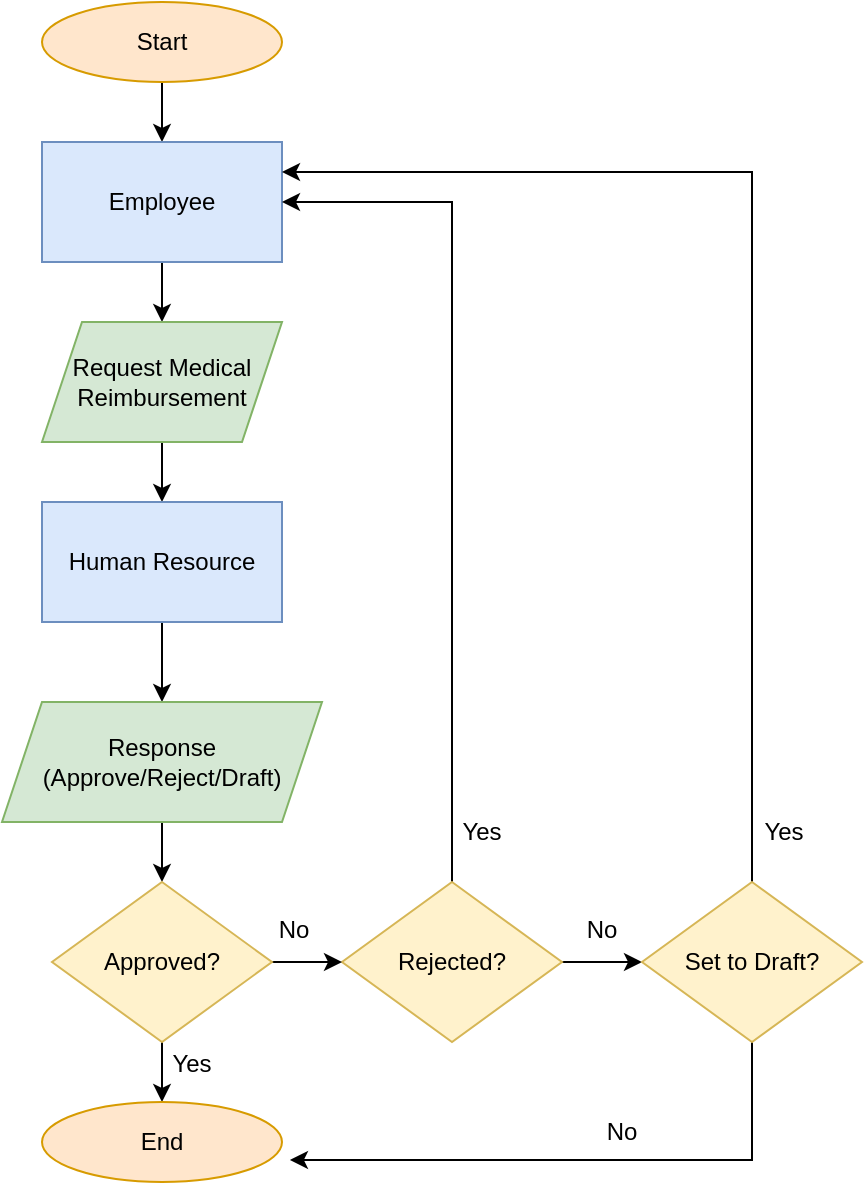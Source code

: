 <mxfile version="20.8.13" type="github">
  <diagram name="Page-1" id="AiJfupJxOVyc33xp20VV">
    <mxGraphModel dx="794" dy="405" grid="1" gridSize="10" guides="1" tooltips="1" connect="1" arrows="1" fold="1" page="1" pageScale="1" pageWidth="850" pageHeight="1100" math="0" shadow="0">
      <root>
        <mxCell id="0" />
        <mxCell id="1" parent="0" />
        <mxCell id="SpJxWxyXYCM10lWLeVnH-6" style="edgeStyle=orthogonalEdgeStyle;rounded=0;orthogonalLoop=1;jettySize=auto;html=1;entryX=0.5;entryY=0;entryDx=0;entryDy=0;" edge="1" parent="1" source="SpJxWxyXYCM10lWLeVnH-1" target="SpJxWxyXYCM10lWLeVnH-2">
          <mxGeometry relative="1" as="geometry" />
        </mxCell>
        <mxCell id="SpJxWxyXYCM10lWLeVnH-1" value="Start" style="ellipse;whiteSpace=wrap;html=1;fillColor=#ffe6cc;strokeColor=#d79b00;" vertex="1" parent="1">
          <mxGeometry x="350" y="200" width="120" height="40" as="geometry" />
        </mxCell>
        <mxCell id="SpJxWxyXYCM10lWLeVnH-7" value="" style="edgeStyle=orthogonalEdgeStyle;rounded=0;orthogonalLoop=1;jettySize=auto;html=1;" edge="1" parent="1" source="SpJxWxyXYCM10lWLeVnH-2" target="SpJxWxyXYCM10lWLeVnH-3">
          <mxGeometry relative="1" as="geometry" />
        </mxCell>
        <mxCell id="SpJxWxyXYCM10lWLeVnH-2" value="Employee" style="whiteSpace=wrap;html=1;fillColor=#dae8fc;strokeColor=#6c8ebf;" vertex="1" parent="1">
          <mxGeometry x="350" y="270" width="120" height="60" as="geometry" />
        </mxCell>
        <mxCell id="SpJxWxyXYCM10lWLeVnH-8" value="" style="edgeStyle=orthogonalEdgeStyle;rounded=0;orthogonalLoop=1;jettySize=auto;html=1;" edge="1" parent="1" source="SpJxWxyXYCM10lWLeVnH-3" target="SpJxWxyXYCM10lWLeVnH-4">
          <mxGeometry relative="1" as="geometry" />
        </mxCell>
        <mxCell id="SpJxWxyXYCM10lWLeVnH-3" value="Request Medical Reimbursement" style="shape=parallelogram;perimeter=parallelogramPerimeter;whiteSpace=wrap;html=1;fixedSize=1;fillColor=#d5e8d4;strokeColor=#82b366;" vertex="1" parent="1">
          <mxGeometry x="350" y="360" width="120" height="60" as="geometry" />
        </mxCell>
        <mxCell id="SpJxWxyXYCM10lWLeVnH-9" value="" style="edgeStyle=orthogonalEdgeStyle;rounded=0;orthogonalLoop=1;jettySize=auto;html=1;" edge="1" parent="1" source="SpJxWxyXYCM10lWLeVnH-4" target="SpJxWxyXYCM10lWLeVnH-5">
          <mxGeometry relative="1" as="geometry" />
        </mxCell>
        <mxCell id="SpJxWxyXYCM10lWLeVnH-4" value="Human Resource" style="whiteSpace=wrap;html=1;fillColor=#dae8fc;strokeColor=#6c8ebf;" vertex="1" parent="1">
          <mxGeometry x="350" y="450" width="120" height="60" as="geometry" />
        </mxCell>
        <mxCell id="SpJxWxyXYCM10lWLeVnH-14" value="" style="edgeStyle=orthogonalEdgeStyle;rounded=0;orthogonalLoop=1;jettySize=auto;html=1;" edge="1" parent="1" source="SpJxWxyXYCM10lWLeVnH-5" target="SpJxWxyXYCM10lWLeVnH-13">
          <mxGeometry relative="1" as="geometry" />
        </mxCell>
        <mxCell id="SpJxWxyXYCM10lWLeVnH-5" value="Response (Approve/Reject/Draft)" style="shape=parallelogram;perimeter=parallelogramPerimeter;whiteSpace=wrap;html=1;fixedSize=1;fillColor=#d5e8d4;strokeColor=#82b366;" vertex="1" parent="1">
          <mxGeometry x="330" y="550" width="160" height="60" as="geometry" />
        </mxCell>
        <mxCell id="SpJxWxyXYCM10lWLeVnH-19" style="edgeStyle=orthogonalEdgeStyle;rounded=0;orthogonalLoop=1;jettySize=auto;html=1;" edge="1" parent="1" source="SpJxWxyXYCM10lWLeVnH-11" target="SpJxWxyXYCM10lWLeVnH-2">
          <mxGeometry relative="1" as="geometry">
            <mxPoint x="580" y="310" as="targetPoint" />
            <Array as="points">
              <mxPoint x="555" y="300" />
            </Array>
          </mxGeometry>
        </mxCell>
        <mxCell id="SpJxWxyXYCM10lWLeVnH-20" value="" style="edgeStyle=orthogonalEdgeStyle;rounded=0;orthogonalLoop=1;jettySize=auto;html=1;" edge="1" parent="1" source="SpJxWxyXYCM10lWLeVnH-11" target="SpJxWxyXYCM10lWLeVnH-12">
          <mxGeometry relative="1" as="geometry" />
        </mxCell>
        <mxCell id="SpJxWxyXYCM10lWLeVnH-11" value="Rejected?" style="rhombus;whiteSpace=wrap;html=1;fillColor=#fff2cc;strokeColor=#d6b656;" vertex="1" parent="1">
          <mxGeometry x="500" y="640" width="110" height="80" as="geometry" />
        </mxCell>
        <mxCell id="SpJxWxyXYCM10lWLeVnH-21" style="edgeStyle=orthogonalEdgeStyle;rounded=0;orthogonalLoop=1;jettySize=auto;html=1;entryX=1;entryY=0.25;entryDx=0;entryDy=0;" edge="1" parent="1" source="SpJxWxyXYCM10lWLeVnH-12" target="SpJxWxyXYCM10lWLeVnH-2">
          <mxGeometry relative="1" as="geometry">
            <Array as="points">
              <mxPoint x="705" y="285" />
            </Array>
          </mxGeometry>
        </mxCell>
        <mxCell id="SpJxWxyXYCM10lWLeVnH-32" style="edgeStyle=orthogonalEdgeStyle;rounded=0;orthogonalLoop=1;jettySize=auto;html=1;entryX=1.033;entryY=0.725;entryDx=0;entryDy=0;entryPerimeter=0;" edge="1" parent="1" source="SpJxWxyXYCM10lWLeVnH-12" target="SpJxWxyXYCM10lWLeVnH-16">
          <mxGeometry relative="1" as="geometry">
            <Array as="points">
              <mxPoint x="705" y="779" />
            </Array>
          </mxGeometry>
        </mxCell>
        <mxCell id="SpJxWxyXYCM10lWLeVnH-12" value="Set to Draft?" style="rhombus;whiteSpace=wrap;html=1;fillColor=#fff2cc;strokeColor=#d6b656;" vertex="1" parent="1">
          <mxGeometry x="650" y="640" width="110" height="80" as="geometry" />
        </mxCell>
        <mxCell id="SpJxWxyXYCM10lWLeVnH-17" value="" style="edgeStyle=orthogonalEdgeStyle;rounded=0;orthogonalLoop=1;jettySize=auto;html=1;" edge="1" parent="1" source="SpJxWxyXYCM10lWLeVnH-13" target="SpJxWxyXYCM10lWLeVnH-16">
          <mxGeometry relative="1" as="geometry" />
        </mxCell>
        <mxCell id="SpJxWxyXYCM10lWLeVnH-18" value="" style="edgeStyle=orthogonalEdgeStyle;rounded=0;orthogonalLoop=1;jettySize=auto;html=1;" edge="1" parent="1" source="SpJxWxyXYCM10lWLeVnH-13" target="SpJxWxyXYCM10lWLeVnH-11">
          <mxGeometry relative="1" as="geometry" />
        </mxCell>
        <mxCell id="SpJxWxyXYCM10lWLeVnH-13" value="Approved?" style="rhombus;whiteSpace=wrap;html=1;fillColor=#fff2cc;strokeColor=#d6b656;" vertex="1" parent="1">
          <mxGeometry x="355" y="640" width="110" height="80" as="geometry" />
        </mxCell>
        <mxCell id="SpJxWxyXYCM10lWLeVnH-16" value="End" style="ellipse;whiteSpace=wrap;html=1;fillColor=#ffe6cc;strokeColor=#d79b00;" vertex="1" parent="1">
          <mxGeometry x="350" y="750" width="120" height="40" as="geometry" />
        </mxCell>
        <mxCell id="SpJxWxyXYCM10lWLeVnH-22" value="No" style="text;html=1;strokeColor=none;fillColor=none;align=center;verticalAlign=middle;whiteSpace=wrap;rounded=0;" vertex="1" parent="1">
          <mxGeometry x="446" y="649" width="60" height="30" as="geometry" />
        </mxCell>
        <mxCell id="SpJxWxyXYCM10lWLeVnH-26" value="No" style="text;html=1;strokeColor=none;fillColor=none;align=center;verticalAlign=middle;whiteSpace=wrap;rounded=0;" vertex="1" parent="1">
          <mxGeometry x="600" y="649" width="60" height="30" as="geometry" />
        </mxCell>
        <mxCell id="SpJxWxyXYCM10lWLeVnH-28" value="Yes" style="text;html=1;strokeColor=none;fillColor=none;align=center;verticalAlign=middle;whiteSpace=wrap;rounded=0;" vertex="1" parent="1">
          <mxGeometry x="395" y="716" width="60" height="30" as="geometry" />
        </mxCell>
        <mxCell id="SpJxWxyXYCM10lWLeVnH-29" value="Yes" style="text;html=1;strokeColor=none;fillColor=none;align=center;verticalAlign=middle;whiteSpace=wrap;rounded=0;" vertex="1" parent="1">
          <mxGeometry x="540" y="600" width="60" height="30" as="geometry" />
        </mxCell>
        <mxCell id="SpJxWxyXYCM10lWLeVnH-30" value="Yes" style="text;html=1;strokeColor=none;fillColor=none;align=center;verticalAlign=middle;whiteSpace=wrap;rounded=0;" vertex="1" parent="1">
          <mxGeometry x="691" y="600" width="60" height="30" as="geometry" />
        </mxCell>
        <mxCell id="SpJxWxyXYCM10lWLeVnH-33" value="No" style="text;html=1;strokeColor=none;fillColor=none;align=center;verticalAlign=middle;whiteSpace=wrap;rounded=0;" vertex="1" parent="1">
          <mxGeometry x="610" y="750" width="60" height="30" as="geometry" />
        </mxCell>
      </root>
    </mxGraphModel>
  </diagram>
</mxfile>
